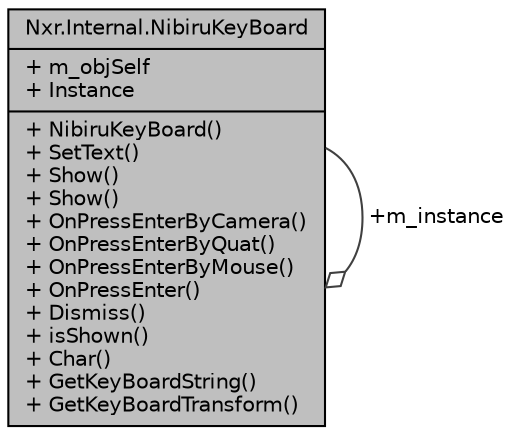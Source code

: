 digraph "Nxr.Internal.NibiruKeyBoard"
{
 // LATEX_PDF_SIZE
  edge [fontname="Helvetica",fontsize="10",labelfontname="Helvetica",labelfontsize="10"];
  node [fontname="Helvetica",fontsize="10",shape=record];
  Node1 [label="{Nxr.Internal.NibiruKeyBoard\n|+ m_objSelf\l+ Instance\l|+ NibiruKeyBoard()\l+ SetText()\l+ Show()\l+ Show()\l+ OnPressEnterByCamera()\l+ OnPressEnterByQuat()\l+ OnPressEnterByMouse()\l+ OnPressEnter()\l+ Dismiss()\l+ isShown()\l+ Char()\l+ GetKeyBoardString()\l+ GetKeyBoardTransform()\l}",height=0.2,width=0.4,color="black", fillcolor="grey75", style="filled", fontcolor="black",tooltip=" "];
  Node1 -> Node1 [color="grey25",fontsize="10",style="solid",label=" +m_instance" ,arrowhead="odiamond",fontname="Helvetica"];
}
